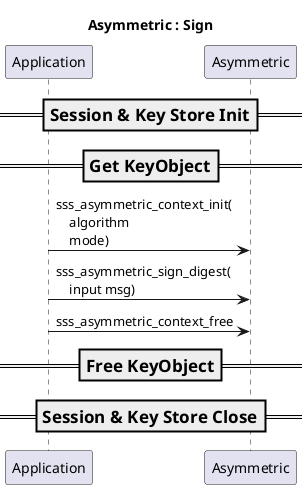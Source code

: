 @startuml

    title Asymmetric : Sign

    participant app as "Application"
    participant asym as "Asymmetric"
    === Session & Key Store Init ==
    === Get KeyObject ==
    app -> asym : sss_asymmetric_context_init(\n\
    algorithm \n\
    mode)
    app -> asym : sss_asymmetric_sign_digest(\n\
    input msg)
    app -> asym : sss_asymmetric_context_free
    === Free KeyObject ==
    === Session & Key Store Close ==

@enduml
